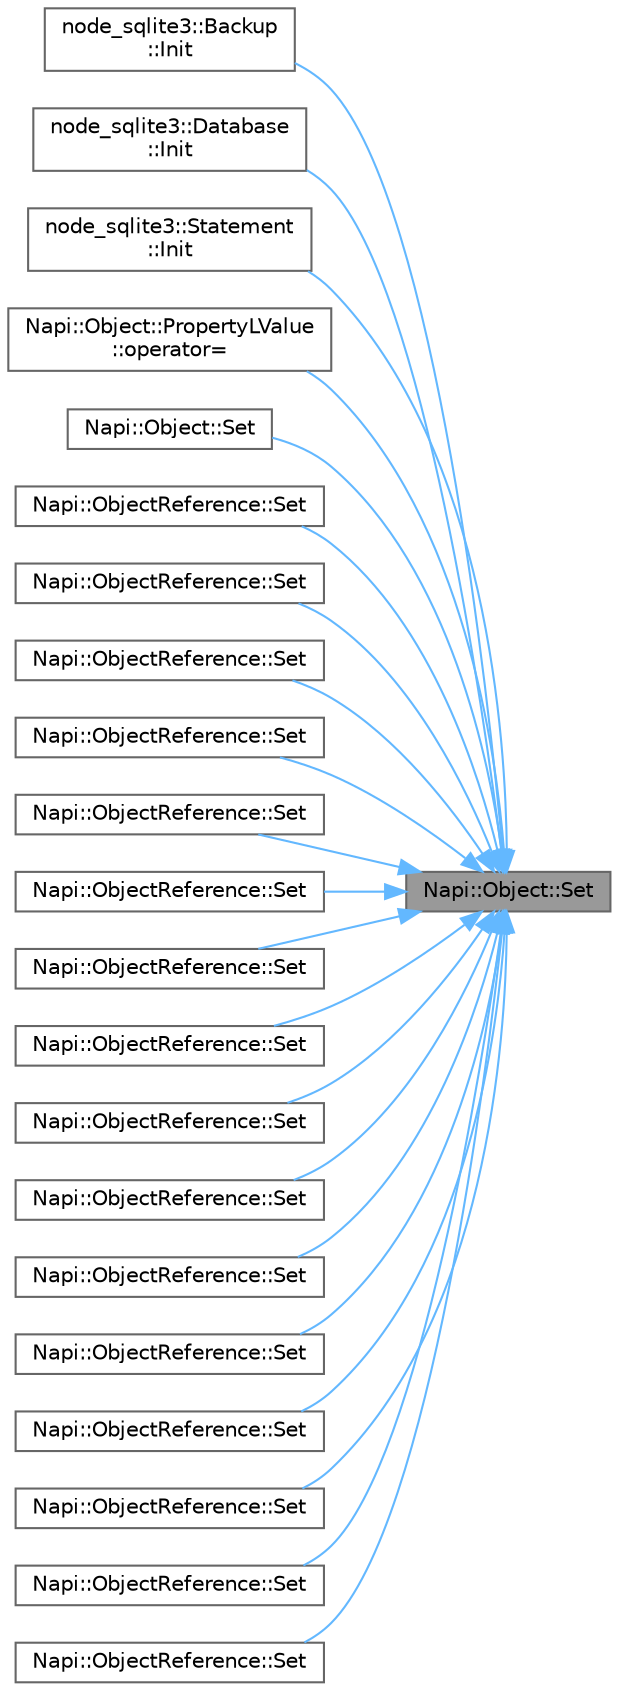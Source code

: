 digraph "Napi::Object::Set"
{
 // LATEX_PDF_SIZE
  bgcolor="transparent";
  edge [fontname=Helvetica,fontsize=10,labelfontname=Helvetica,labelfontsize=10];
  node [fontname=Helvetica,fontsize=10,shape=box,height=0.2,width=0.4];
  rankdir="RL";
  Node1 [id="Node000001",label="Napi::Object::Set",height=0.2,width=0.4,color="gray40", fillcolor="grey60", style="filled", fontcolor="black",tooltip="Sets a property."];
  Node1 -> Node2 [id="edge1_Node000001_Node000002",dir="back",color="steelblue1",style="solid",tooltip=" "];
  Node2 [id="Node000002",label="node_sqlite3::Backup\l::Init",height=0.2,width=0.4,color="grey40", fillcolor="white", style="filled",URL="$classnode__sqlite3_1_1_backup.html#ae511b656411586039109b41428e3b4f1",tooltip=" "];
  Node1 -> Node3 [id="edge2_Node000001_Node000003",dir="back",color="steelblue1",style="solid",tooltip=" "];
  Node3 [id="Node000003",label="node_sqlite3::Database\l::Init",height=0.2,width=0.4,color="grey40", fillcolor="white", style="filled",URL="$classnode__sqlite3_1_1_database.html#a74347e00418fa1cfcb9e18c694c7a612",tooltip=" "];
  Node1 -> Node4 [id="edge3_Node000001_Node000004",dir="back",color="steelblue1",style="solid",tooltip=" "];
  Node4 [id="Node000004",label="node_sqlite3::Statement\l::Init",height=0.2,width=0.4,color="grey40", fillcolor="white", style="filled",URL="$classnode__sqlite3_1_1_statement.html#a167e7038d13728bab030a8206472b6ec",tooltip=" "];
  Node1 -> Node5 [id="edge4_Node000001_Node000005",dir="back",color="steelblue1",style="solid",tooltip=" "];
  Node5 [id="Node000005",label="Napi::Object::PropertyLValue\l::operator=",height=0.2,width=0.4,color="grey40", fillcolor="white", style="filled",URL="$class_napi_1_1_object_1_1_property_l_value.html#a74587061ec3166eb11d1ed62f785b397",tooltip=" "];
  Node1 -> Node6 [id="edge5_Node000001_Node000006",dir="back",color="steelblue1",style="solid",tooltip=" "];
  Node6 [id="Node000006",label="Napi::Object::Set",height=0.2,width=0.4,color="grey40", fillcolor="white", style="filled",URL="$class_napi_1_1_object.html#a885385e0218eb794a99c5b17e8f97a84",tooltip="Sets a named property."];
  Node1 -> Node7 [id="edge6_Node000001_Node000007",dir="back",color="steelblue1",style="solid",tooltip=" "];
  Node7 [id="Node000007",label="Napi::ObjectReference::Set",height=0.2,width=0.4,color="grey40", fillcolor="white", style="filled",URL="$class_napi_1_1_object_reference.html#a89d4afd9c5125f26e53ffa7c970ef332",tooltip=" "];
  Node1 -> Node8 [id="edge7_Node000001_Node000008",dir="back",color="steelblue1",style="solid",tooltip=" "];
  Node8 [id="Node000008",label="Napi::ObjectReference::Set",height=0.2,width=0.4,color="grey40", fillcolor="white", style="filled",URL="$class_napi_1_1_object_reference.html#ad1e5e51d5d0b71b45c06840a5769bc28",tooltip=" "];
  Node1 -> Node9 [id="edge8_Node000001_Node000009",dir="back",color="steelblue1",style="solid",tooltip=" "];
  Node9 [id="Node000009",label="Napi::ObjectReference::Set",height=0.2,width=0.4,color="grey40", fillcolor="white", style="filled",URL="$class_napi_1_1_object_reference.html#ad465288b9f8c339b8a727316b1c681b5",tooltip=" "];
  Node1 -> Node10 [id="edge9_Node000001_Node000010",dir="back",color="steelblue1",style="solid",tooltip=" "];
  Node10 [id="Node000010",label="Napi::ObjectReference::Set",height=0.2,width=0.4,color="grey40", fillcolor="white", style="filled",URL="$class_napi_1_1_object_reference.html#a854eba79a27c2a65aa4e5745638531f3",tooltip=" "];
  Node1 -> Node11 [id="edge10_Node000001_Node000011",dir="back",color="steelblue1",style="solid",tooltip=" "];
  Node11 [id="Node000011",label="Napi::ObjectReference::Set",height=0.2,width=0.4,color="grey40", fillcolor="white", style="filled",URL="$class_napi_1_1_object_reference.html#a86673a0cabfd296f2de71ee69abc9da0",tooltip=" "];
  Node1 -> Node12 [id="edge11_Node000001_Node000012",dir="back",color="steelblue1",style="solid",tooltip=" "];
  Node12 [id="Node000012",label="Napi::ObjectReference::Set",height=0.2,width=0.4,color="grey40", fillcolor="white", style="filled",URL="$class_napi_1_1_object_reference.html#a8e17845828f22f047e82678e169f37f3",tooltip=" "];
  Node1 -> Node13 [id="edge12_Node000001_Node000013",dir="back",color="steelblue1",style="solid",tooltip=" "];
  Node13 [id="Node000013",label="Napi::ObjectReference::Set",height=0.2,width=0.4,color="grey40", fillcolor="white", style="filled",URL="$class_napi_1_1_object_reference.html#a51e606959f75d695cf5e25446b6ed455",tooltip=" "];
  Node1 -> Node14 [id="edge13_Node000001_Node000014",dir="back",color="steelblue1",style="solid",tooltip=" "];
  Node14 [id="Node000014",label="Napi::ObjectReference::Set",height=0.2,width=0.4,color="grey40", fillcolor="white", style="filled",URL="$class_napi_1_1_object_reference.html#a19a4dcaaf1adca6385504f021b245606",tooltip=" "];
  Node1 -> Node15 [id="edge14_Node000001_Node000015",dir="back",color="steelblue1",style="solid",tooltip=" "];
  Node15 [id="Node000015",label="Napi::ObjectReference::Set",height=0.2,width=0.4,color="grey40", fillcolor="white", style="filled",URL="$class_napi_1_1_object_reference.html#a8d51967a6fef82715e789f3f12885454",tooltip=" "];
  Node1 -> Node16 [id="edge15_Node000001_Node000016",dir="back",color="steelblue1",style="solid",tooltip=" "];
  Node16 [id="Node000016",label="Napi::ObjectReference::Set",height=0.2,width=0.4,color="grey40", fillcolor="white", style="filled",URL="$class_napi_1_1_object_reference.html#af64f86ebf97e343ad3f594ffc0f48065",tooltip=" "];
  Node1 -> Node17 [id="edge16_Node000001_Node000017",dir="back",color="steelblue1",style="solid",tooltip=" "];
  Node17 [id="Node000017",label="Napi::ObjectReference::Set",height=0.2,width=0.4,color="grey40", fillcolor="white", style="filled",URL="$class_napi_1_1_object_reference.html#af4930333162fab88d5df6cc9d3c7a5b5",tooltip=" "];
  Node1 -> Node18 [id="edge17_Node000001_Node000018",dir="back",color="steelblue1",style="solid",tooltip=" "];
  Node18 [id="Node000018",label="Napi::ObjectReference::Set",height=0.2,width=0.4,color="grey40", fillcolor="white", style="filled",URL="$class_napi_1_1_object_reference.html#ac327f005217d32a20a63976d8a3ae60d",tooltip=" "];
  Node1 -> Node19 [id="edge18_Node000001_Node000019",dir="back",color="steelblue1",style="solid",tooltip=" "];
  Node19 [id="Node000019",label="Napi::ObjectReference::Set",height=0.2,width=0.4,color="grey40", fillcolor="white", style="filled",URL="$class_napi_1_1_object_reference.html#a267c80385311be5c37eeba5fb6897164",tooltip=" "];
  Node1 -> Node20 [id="edge19_Node000001_Node000020",dir="back",color="steelblue1",style="solid",tooltip=" "];
  Node20 [id="Node000020",label="Napi::ObjectReference::Set",height=0.2,width=0.4,color="grey40", fillcolor="white", style="filled",URL="$class_napi_1_1_object_reference.html#a0330953f0b3c85b763c846612a83ce53",tooltip=" "];
  Node1 -> Node21 [id="edge20_Node000001_Node000021",dir="back",color="steelblue1",style="solid",tooltip=" "];
  Node21 [id="Node000021",label="Napi::ObjectReference::Set",height=0.2,width=0.4,color="grey40", fillcolor="white", style="filled",URL="$class_napi_1_1_object_reference.html#af5dc6f90a7140d5e4a4dc934fd5c36e2",tooltip=" "];
  Node1 -> Node22 [id="edge21_Node000001_Node000022",dir="back",color="steelblue1",style="solid",tooltip=" "];
  Node22 [id="Node000022",label="Napi::ObjectReference::Set",height=0.2,width=0.4,color="grey40", fillcolor="white", style="filled",URL="$class_napi_1_1_object_reference.html#ad0403e12ced07d73946f3dca09945896",tooltip=" "];
}
